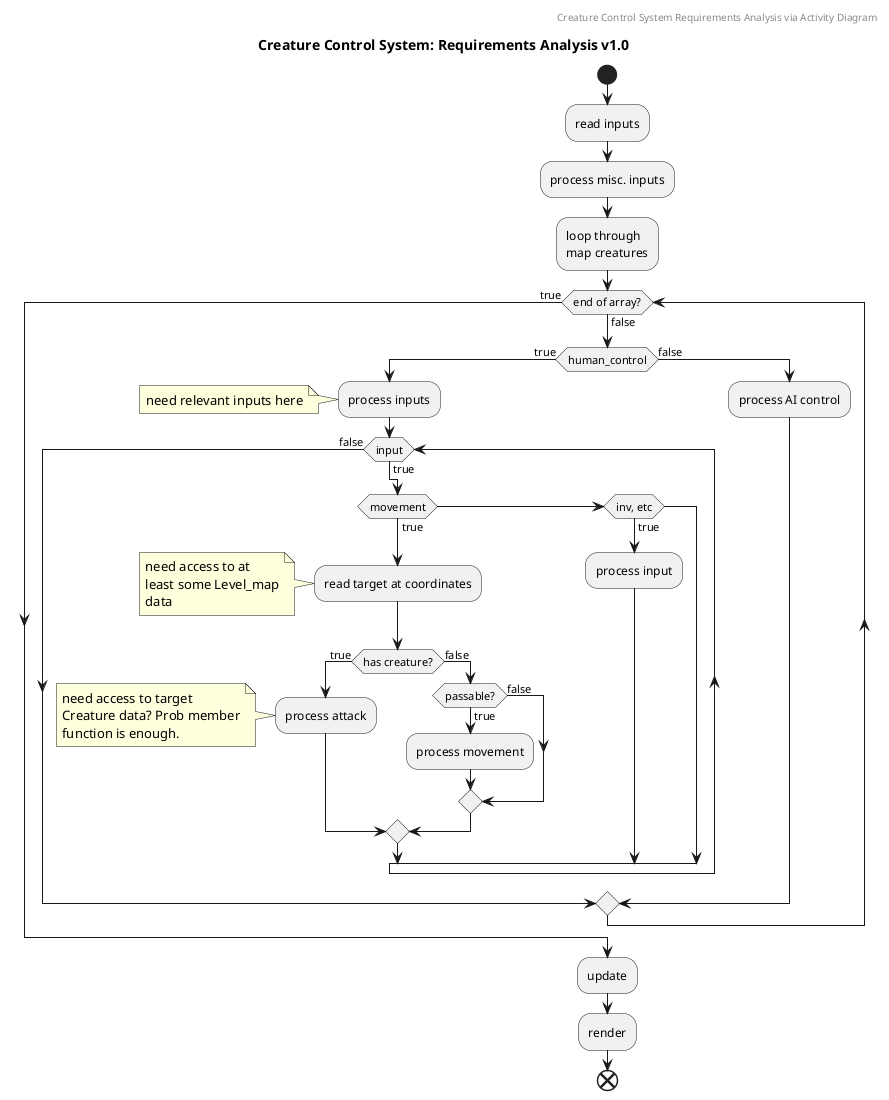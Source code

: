 @startuml
header Creature Control System Requirements Analysis via Activity Diagram
title Creature Control System: Requirements Analysis v1.0

start
:read inputs;
:process misc. inputs;
:loop through
map creatures;
while (end of array?) is (false)
    if (human_control) then (true)
        :process inputs;
        note: need relevant inputs here
        while (input) is (true)
            if (movement) then (true)
                :read target at coordinates;
                note
                    need access to at
                    least some Level_map
                    data
                end note
                if (has creature?) then (true)
                    :process attack;
                    note
                        need access to target
                        Creature data? Prob member
                        function is enough.
                    end note
                else (false)
                    if (passable?) then (true)
                        :process movement;
                    else (false)
                    endif
                endif
            else if (inv, etc) then (true)
                :process input;
            endif
        endwhile (false)
    else (false)
        :process AI control;
    endif
endwhile (true)
:update;
:render;
end
@enduml
